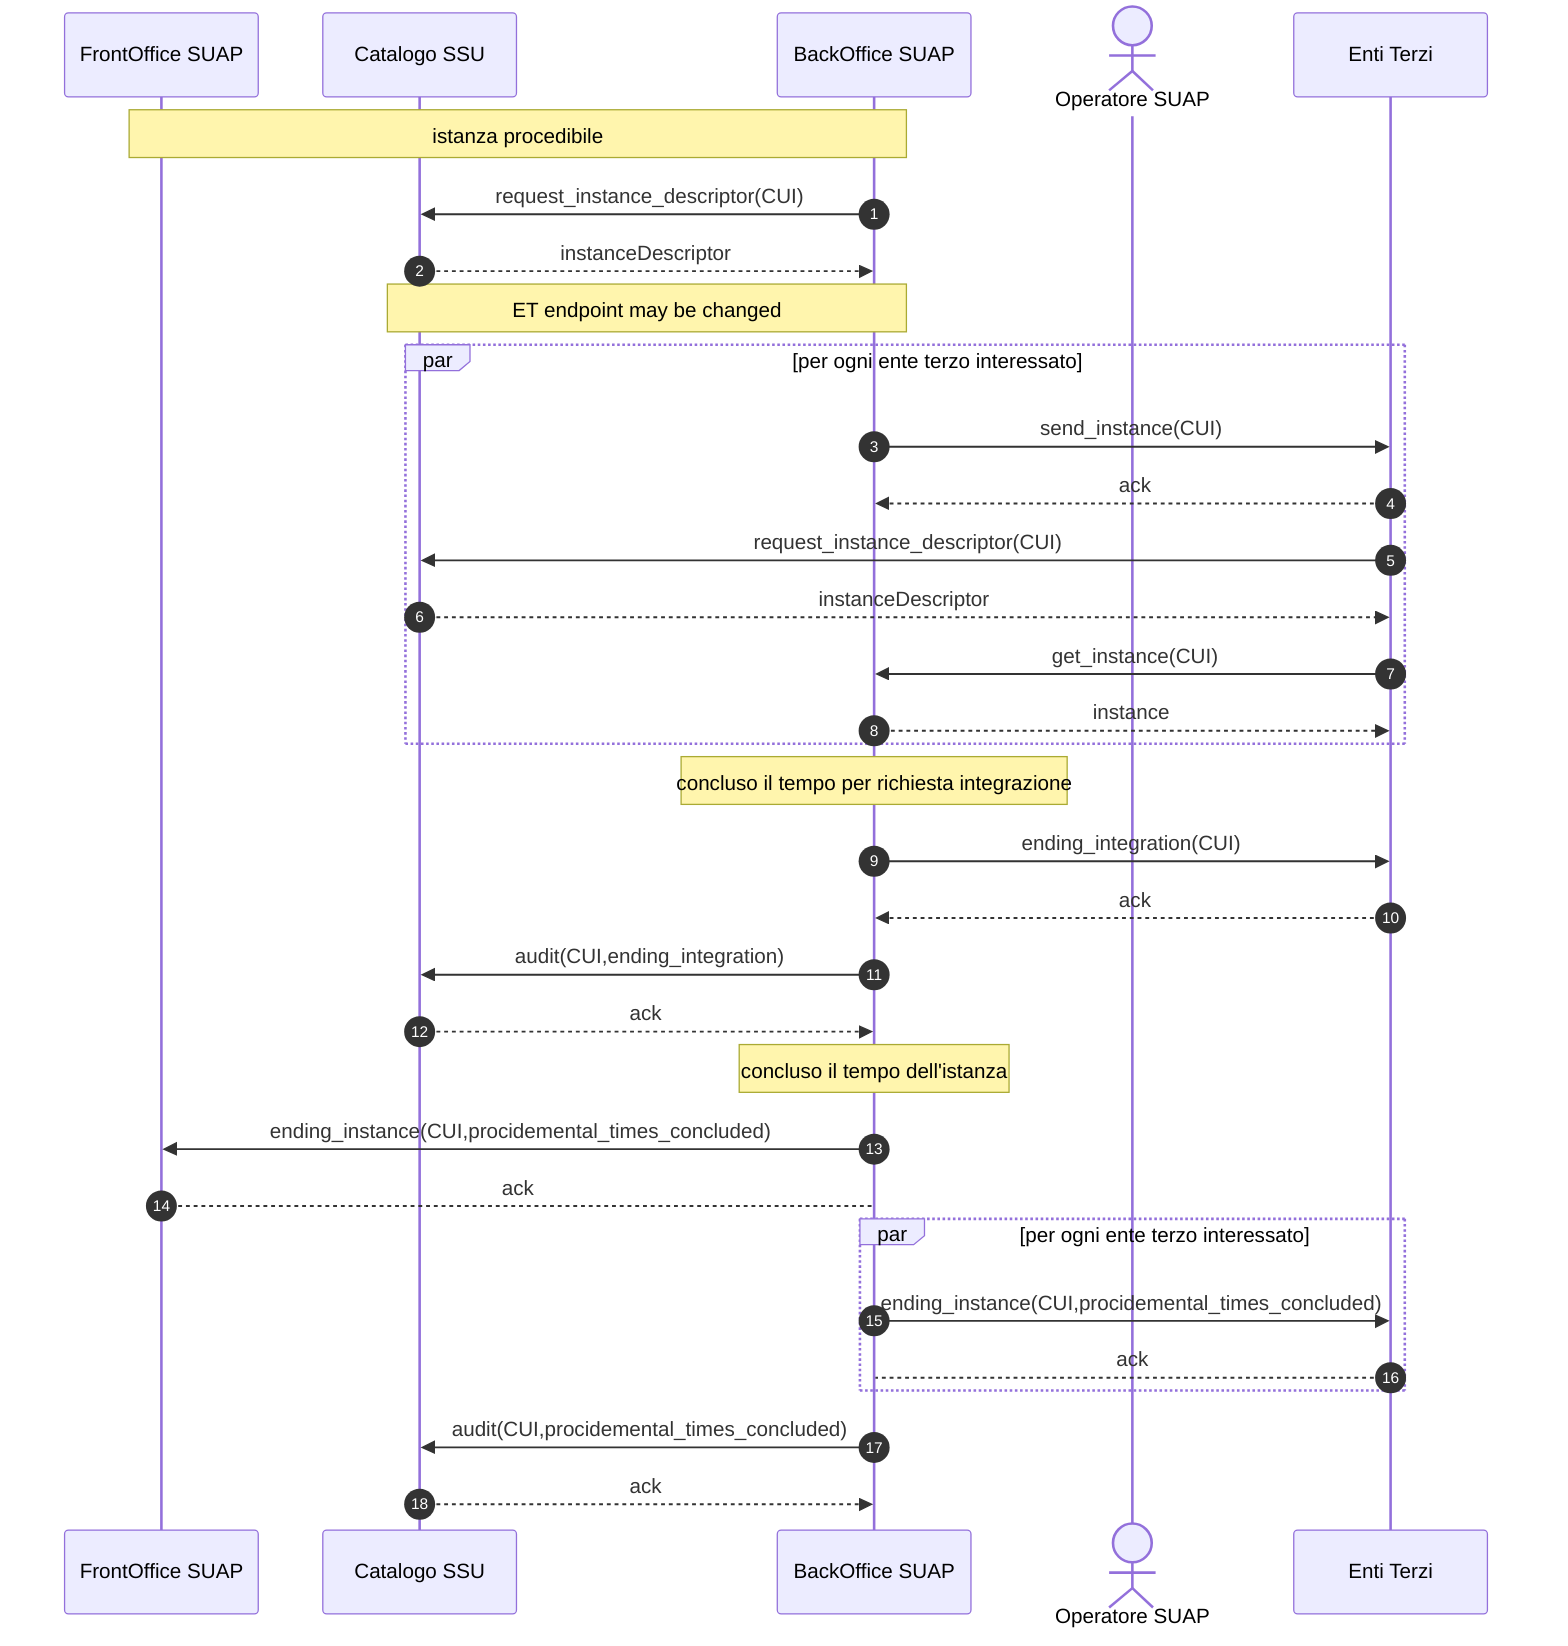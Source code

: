 sequenceDiagram
    autonumber
    
    participant F as FrontOffice SUAP
    participant C as Catalogo SSU    
    participant B as BackOffice SUAP    
    actor O as Operatore SUAP    
    participant E as Enti Terzi    
 
    Note over F,B: istanza procedibile
    B ->> C: request_instance_descriptor(CUI)
    C -->> B: instanceDescriptor
    Note over C,B: ET endpoint may be changed
    
    par per ogni ente terzo interessato        
        B ->> E: send_instance(CUI)
        E -->> B: ack
        E ->> C: request_instance_descriptor(CUI)
        C -->> E: instanceDescriptor
        E ->> B: get_instance(CUI)
        B -->> E: instance
    end
    

    Note over B: concluso il tempo per richiesta integrazione
    B ->> E: ending_integration(CUI)
    E -->> B: ack
    B ->> C: audit(CUI,ending_integration)
    C -->> B: ack
    
    Note over B: concluso il tempo dell'istanza 
    B ->> F: ending_instance(CUI,procidemental_times_concluded)
    F --> B: ack            
    par per ogni ente terzo interessato
        B ->> E: ending_instance(CUI,procidemental_times_concluded)
        E --> B: ack
    end
    B ->> C: audit(CUI,procidemental_times_concluded)
    C -->> B: ack